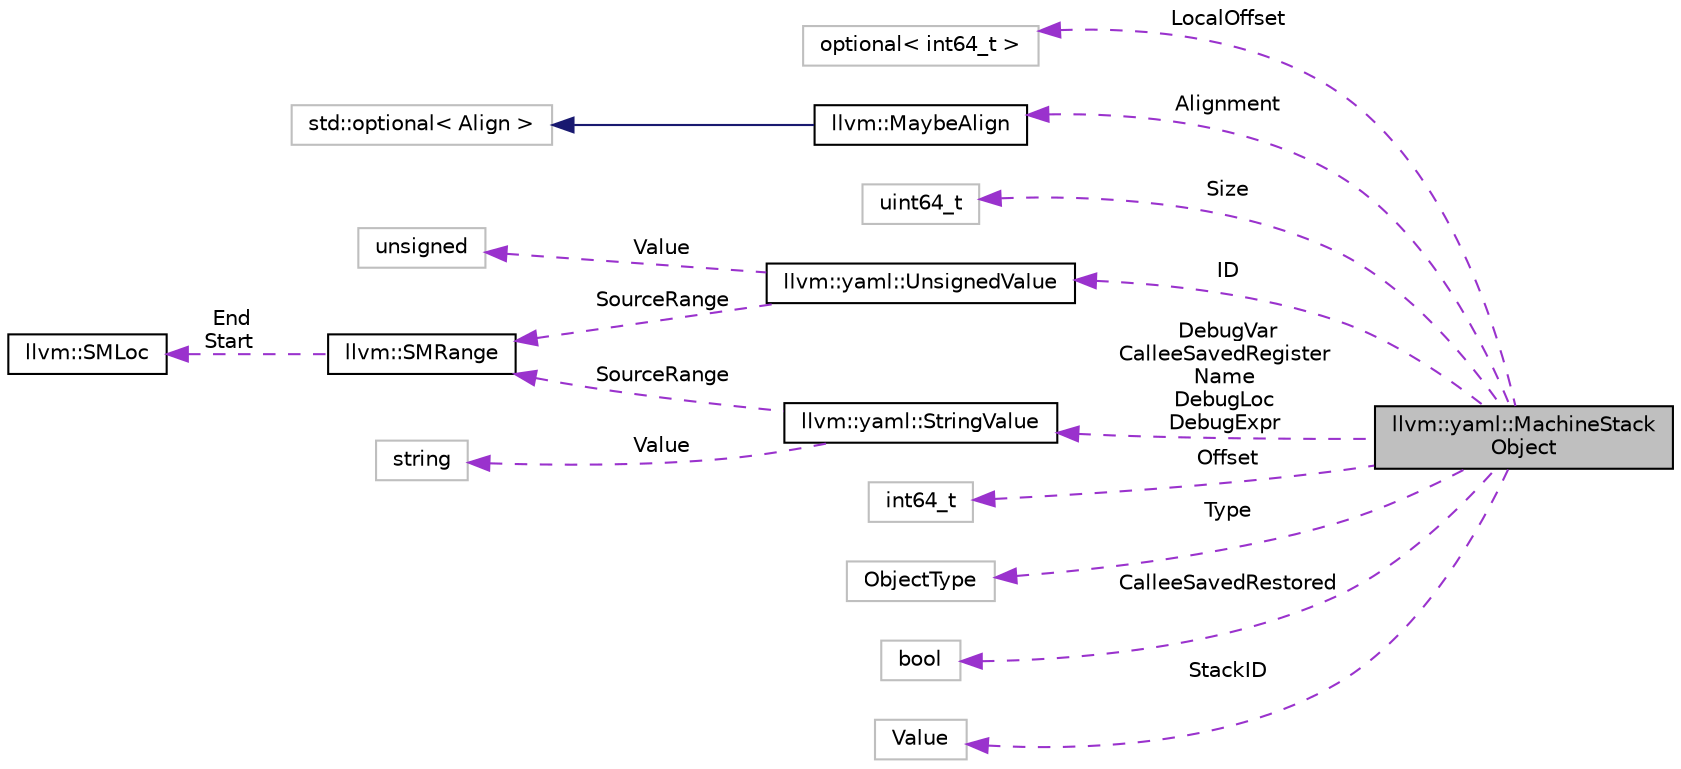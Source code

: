 digraph "llvm::yaml::MachineStackObject"
{
 // LATEX_PDF_SIZE
  bgcolor="transparent";
  edge [fontname="Helvetica",fontsize="10",labelfontname="Helvetica",labelfontsize="10"];
  node [fontname="Helvetica",fontsize="10",shape=record];
  rankdir="LR";
  Node1 [label="llvm::yaml::MachineStack\lObject",height=0.2,width=0.4,color="black", fillcolor="grey75", style="filled", fontcolor="black",tooltip="Serializable representation of stack object from the MachineFrameInfo class."];
  Node2 -> Node1 [dir="back",color="darkorchid3",fontsize="10",style="dashed",label=" LocalOffset" ,fontname="Helvetica"];
  Node2 [label="optional\< int64_t \>",height=0.2,width=0.4,color="grey75",tooltip=" "];
  Node3 -> Node1 [dir="back",color="darkorchid3",fontsize="10",style="dashed",label=" Alignment" ,fontname="Helvetica"];
  Node3 [label="llvm::MaybeAlign",height=0.2,width=0.4,color="black",URL="$structllvm_1_1MaybeAlign.html",tooltip="This struct is a compact representation of a valid (power of two) or undefined (0) alignment."];
  Node4 -> Node3 [dir="back",color="midnightblue",fontsize="10",style="solid",fontname="Helvetica"];
  Node4 [label="std::optional\< Align \>",height=0.2,width=0.4,color="grey75",tooltip=" "];
  Node5 -> Node1 [dir="back",color="darkorchid3",fontsize="10",style="dashed",label=" Size" ,fontname="Helvetica"];
  Node5 [label="uint64_t",height=0.2,width=0.4,color="grey75",tooltip=" "];
  Node6 -> Node1 [dir="back",color="darkorchid3",fontsize="10",style="dashed",label=" DebugVar\nCalleeSavedRegister\nName\nDebugLoc\nDebugExpr" ,fontname="Helvetica"];
  Node6 [label="llvm::yaml::StringValue",height=0.2,width=0.4,color="black",URL="$structllvm_1_1yaml_1_1StringValue.html",tooltip="A wrapper around std::string which contains a source range that's being set during parsing."];
  Node7 -> Node6 [dir="back",color="darkorchid3",fontsize="10",style="dashed",label=" SourceRange" ,fontname="Helvetica"];
  Node7 [label="llvm::SMRange",height=0.2,width=0.4,color="black",URL="$classllvm_1_1SMRange.html",tooltip="Represents a range in source code."];
  Node8 -> Node7 [dir="back",color="darkorchid3",fontsize="10",style="dashed",label=" End\nStart" ,fontname="Helvetica"];
  Node8 [label="llvm::SMLoc",height=0.2,width=0.4,color="black",URL="$classllvm_1_1SMLoc.html",tooltip="Represents a location in source code."];
  Node9 -> Node6 [dir="back",color="darkorchid3",fontsize="10",style="dashed",label=" Value" ,fontname="Helvetica"];
  Node9 [label="string",height=0.2,width=0.4,color="grey75",tooltip=" "];
  Node10 -> Node1 [dir="back",color="darkorchid3",fontsize="10",style="dashed",label=" Offset" ,fontname="Helvetica"];
  Node10 [label="int64_t",height=0.2,width=0.4,color="grey75",tooltip=" "];
  Node11 -> Node1 [dir="back",color="darkorchid3",fontsize="10",style="dashed",label=" Type" ,fontname="Helvetica"];
  Node11 [label="ObjectType",height=0.2,width=0.4,color="grey75",tooltip=" "];
  Node12 -> Node1 [dir="back",color="darkorchid3",fontsize="10",style="dashed",label=" ID" ,fontname="Helvetica"];
  Node12 [label="llvm::yaml::UnsignedValue",height=0.2,width=0.4,color="black",URL="$structllvm_1_1yaml_1_1UnsignedValue.html",tooltip="A wrapper around unsigned which contains a source range that's being set during parsing."];
  Node7 -> Node12 [dir="back",color="darkorchid3",fontsize="10",style="dashed",label=" SourceRange" ,fontname="Helvetica"];
  Node13 -> Node12 [dir="back",color="darkorchid3",fontsize="10",style="dashed",label=" Value" ,fontname="Helvetica"];
  Node13 [label="unsigned",height=0.2,width=0.4,color="grey75",tooltip=" "];
  Node14 -> Node1 [dir="back",color="darkorchid3",fontsize="10",style="dashed",label=" CalleeSavedRestored" ,fontname="Helvetica"];
  Node14 [label="bool",height=0.2,width=0.4,color="grey75",tooltip=" "];
  Node15 -> Node1 [dir="back",color="darkorchid3",fontsize="10",style="dashed",label=" StackID" ,fontname="Helvetica"];
  Node15 [label="Value",height=0.2,width=0.4,color="grey75",tooltip=" "];
}
